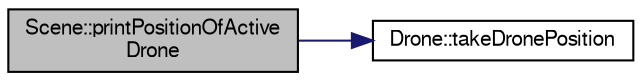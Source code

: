 digraph "Scene::printPositionOfActiveDrone"
{
 // LATEX_PDF_SIZE
  edge [fontname="FreeSans",fontsize="10",labelfontname="FreeSans",labelfontsize="10"];
  node [fontname="FreeSans",fontsize="10",shape=record];
  rankdir="LR";
  Node1 [label="Scene::printPositionOfActive\lDrone",height=0.2,width=0.4,color="black", fillcolor="grey75", style="filled", fontcolor="black",tooltip="Funkcja wypisuje na stdout położenie aktywnego drona."];
  Node1 -> Node2 [color="midnightblue",fontsize="10",style="solid",fontname="FreeSans"];
  Node2 [label="Drone::takeDronePosition",height=0.2,width=0.4,color="black", fillcolor="white", style="filled",URL="$a00072.html#a37a3e693aed550ee5265d4ade78415ab",tooltip=" "];
}
